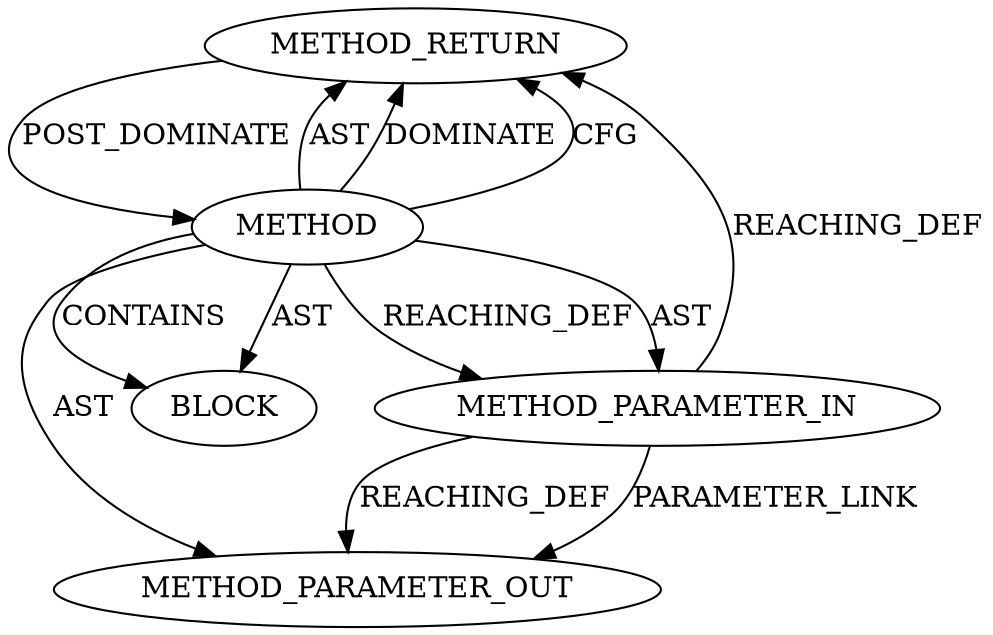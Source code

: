 digraph {
  2582 [label=METHOD_RETURN ORDER=2 CODE="RET" TYPE_FULL_NAME="ANY" EVALUATION_STRATEGY="BY_VALUE"]
  2943 [label=METHOD_PARAMETER_OUT ORDER=1 CODE="p1" IS_VARIADIC=false TYPE_FULL_NAME="ANY" EVALUATION_STRATEGY="BY_VALUE" INDEX=1 NAME="p1"]
  2581 [label=BLOCK ORDER=1 ARGUMENT_INDEX=1 CODE="<empty>" TYPE_FULL_NAME="ANY"]
  2580 [label=METHOD_PARAMETER_IN ORDER=1 CODE="p1" IS_VARIADIC=false TYPE_FULL_NAME="ANY" EVALUATION_STRATEGY="BY_VALUE" INDEX=1 NAME="p1"]
  2579 [label=METHOD AST_PARENT_TYPE="NAMESPACE_BLOCK" AST_PARENT_FULL_NAME="<global>" ORDER=0 CODE="<empty>" FULL_NAME="pr_err_ratelimited" IS_EXTERNAL=true FILENAME="<empty>" SIGNATURE="" NAME="pr_err_ratelimited"]
  2580 -> 2582 [label=REACHING_DEF VARIABLE="p1"]
  2579 -> 2580 [label=REACHING_DEF VARIABLE=""]
  2579 -> 2582 [label=AST ]
  2580 -> 2943 [label=REACHING_DEF VARIABLE="p1"]
  2580 -> 2943 [label=PARAMETER_LINK ]
  2579 -> 2580 [label=AST ]
  2579 -> 2943 [label=AST ]
  2579 -> 2581 [label=CONTAINS ]
  2579 -> 2582 [label=DOMINATE ]
  2579 -> 2582 [label=CFG ]
  2582 -> 2579 [label=POST_DOMINATE ]
  2579 -> 2581 [label=AST ]
}
